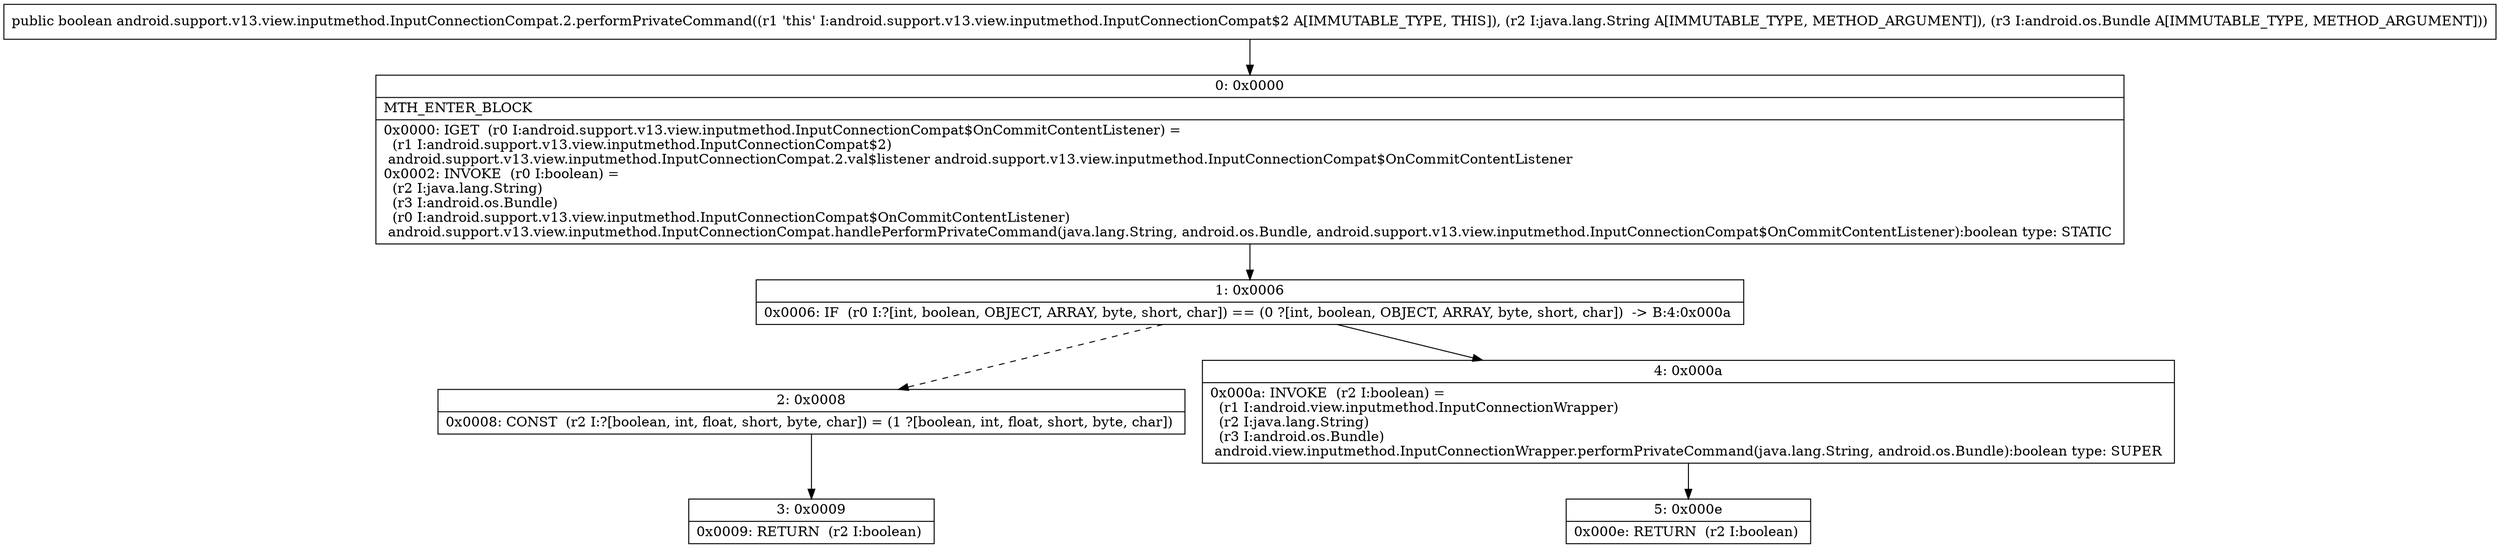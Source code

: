digraph "CFG forandroid.support.v13.view.inputmethod.InputConnectionCompat.2.performPrivateCommand(Ljava\/lang\/String;Landroid\/os\/Bundle;)Z" {
Node_0 [shape=record,label="{0\:\ 0x0000|MTH_ENTER_BLOCK\l|0x0000: IGET  (r0 I:android.support.v13.view.inputmethod.InputConnectionCompat$OnCommitContentListener) = \l  (r1 I:android.support.v13.view.inputmethod.InputConnectionCompat$2)\l android.support.v13.view.inputmethod.InputConnectionCompat.2.val$listener android.support.v13.view.inputmethod.InputConnectionCompat$OnCommitContentListener \l0x0002: INVOKE  (r0 I:boolean) = \l  (r2 I:java.lang.String)\l  (r3 I:android.os.Bundle)\l  (r0 I:android.support.v13.view.inputmethod.InputConnectionCompat$OnCommitContentListener)\l android.support.v13.view.inputmethod.InputConnectionCompat.handlePerformPrivateCommand(java.lang.String, android.os.Bundle, android.support.v13.view.inputmethod.InputConnectionCompat$OnCommitContentListener):boolean type: STATIC \l}"];
Node_1 [shape=record,label="{1\:\ 0x0006|0x0006: IF  (r0 I:?[int, boolean, OBJECT, ARRAY, byte, short, char]) == (0 ?[int, boolean, OBJECT, ARRAY, byte, short, char])  \-\> B:4:0x000a \l}"];
Node_2 [shape=record,label="{2\:\ 0x0008|0x0008: CONST  (r2 I:?[boolean, int, float, short, byte, char]) = (1 ?[boolean, int, float, short, byte, char]) \l}"];
Node_3 [shape=record,label="{3\:\ 0x0009|0x0009: RETURN  (r2 I:boolean) \l}"];
Node_4 [shape=record,label="{4\:\ 0x000a|0x000a: INVOKE  (r2 I:boolean) = \l  (r1 I:android.view.inputmethod.InputConnectionWrapper)\l  (r2 I:java.lang.String)\l  (r3 I:android.os.Bundle)\l android.view.inputmethod.InputConnectionWrapper.performPrivateCommand(java.lang.String, android.os.Bundle):boolean type: SUPER \l}"];
Node_5 [shape=record,label="{5\:\ 0x000e|0x000e: RETURN  (r2 I:boolean) \l}"];
MethodNode[shape=record,label="{public boolean android.support.v13.view.inputmethod.InputConnectionCompat.2.performPrivateCommand((r1 'this' I:android.support.v13.view.inputmethod.InputConnectionCompat$2 A[IMMUTABLE_TYPE, THIS]), (r2 I:java.lang.String A[IMMUTABLE_TYPE, METHOD_ARGUMENT]), (r3 I:android.os.Bundle A[IMMUTABLE_TYPE, METHOD_ARGUMENT])) }"];
MethodNode -> Node_0;
Node_0 -> Node_1;
Node_1 -> Node_2[style=dashed];
Node_1 -> Node_4;
Node_2 -> Node_3;
Node_4 -> Node_5;
}

